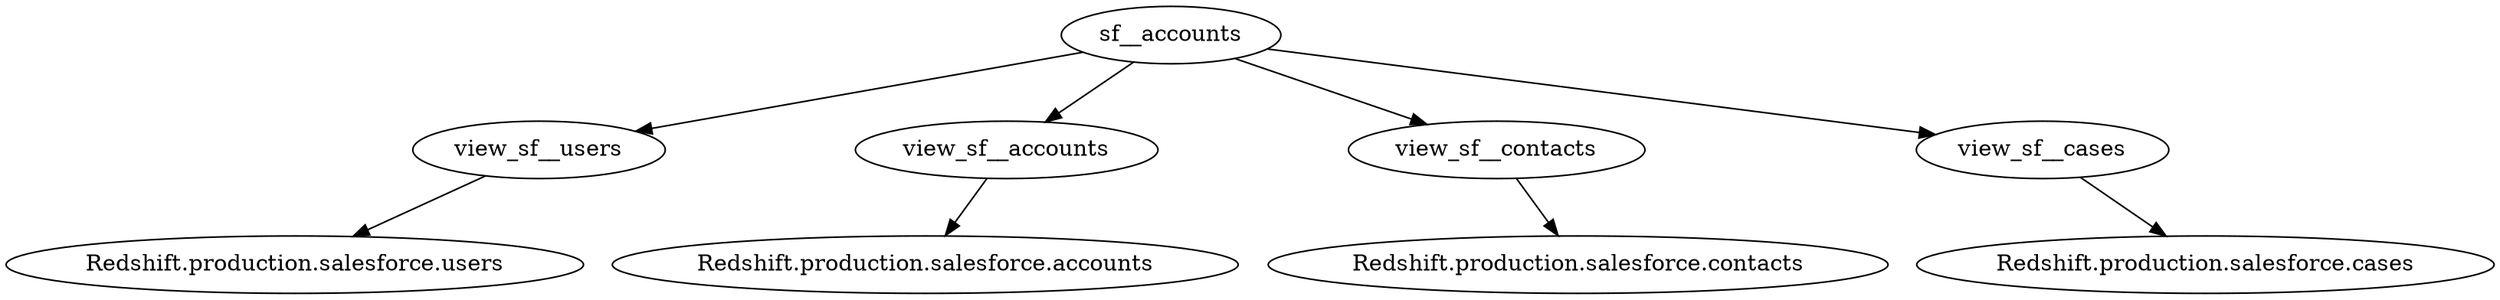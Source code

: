 digraph sf__accounts {
	sf__accounts [label=sf__accounts]
	view_sf__users [label=view_sf__users]
	sf__accounts -> view_sf__users [label=""]
	"Redshift.production.salesforce.users" [label="Redshift.production.salesforce.users"]
	view_sf__users -> "Redshift.production.salesforce.users"
	view_sf__accounts [label=view_sf__accounts]
	sf__accounts -> view_sf__accounts [label=""]
	"Redshift.production.salesforce.accounts" [label="Redshift.production.salesforce.accounts"]
	view_sf__accounts -> "Redshift.production.salesforce.accounts"
	view_sf__contacts [label=view_sf__contacts]
	sf__accounts -> view_sf__contacts [label=""]
	"Redshift.production.salesforce.contacts" [label="Redshift.production.salesforce.contacts"]
	view_sf__contacts -> "Redshift.production.salesforce.contacts"
	view_sf__cases [label=view_sf__cases]
	sf__accounts -> view_sf__cases [label=""]
	"Redshift.production.salesforce.cases" [label="Redshift.production.salesforce.cases"]
	view_sf__cases -> "Redshift.production.salesforce.cases"
}
